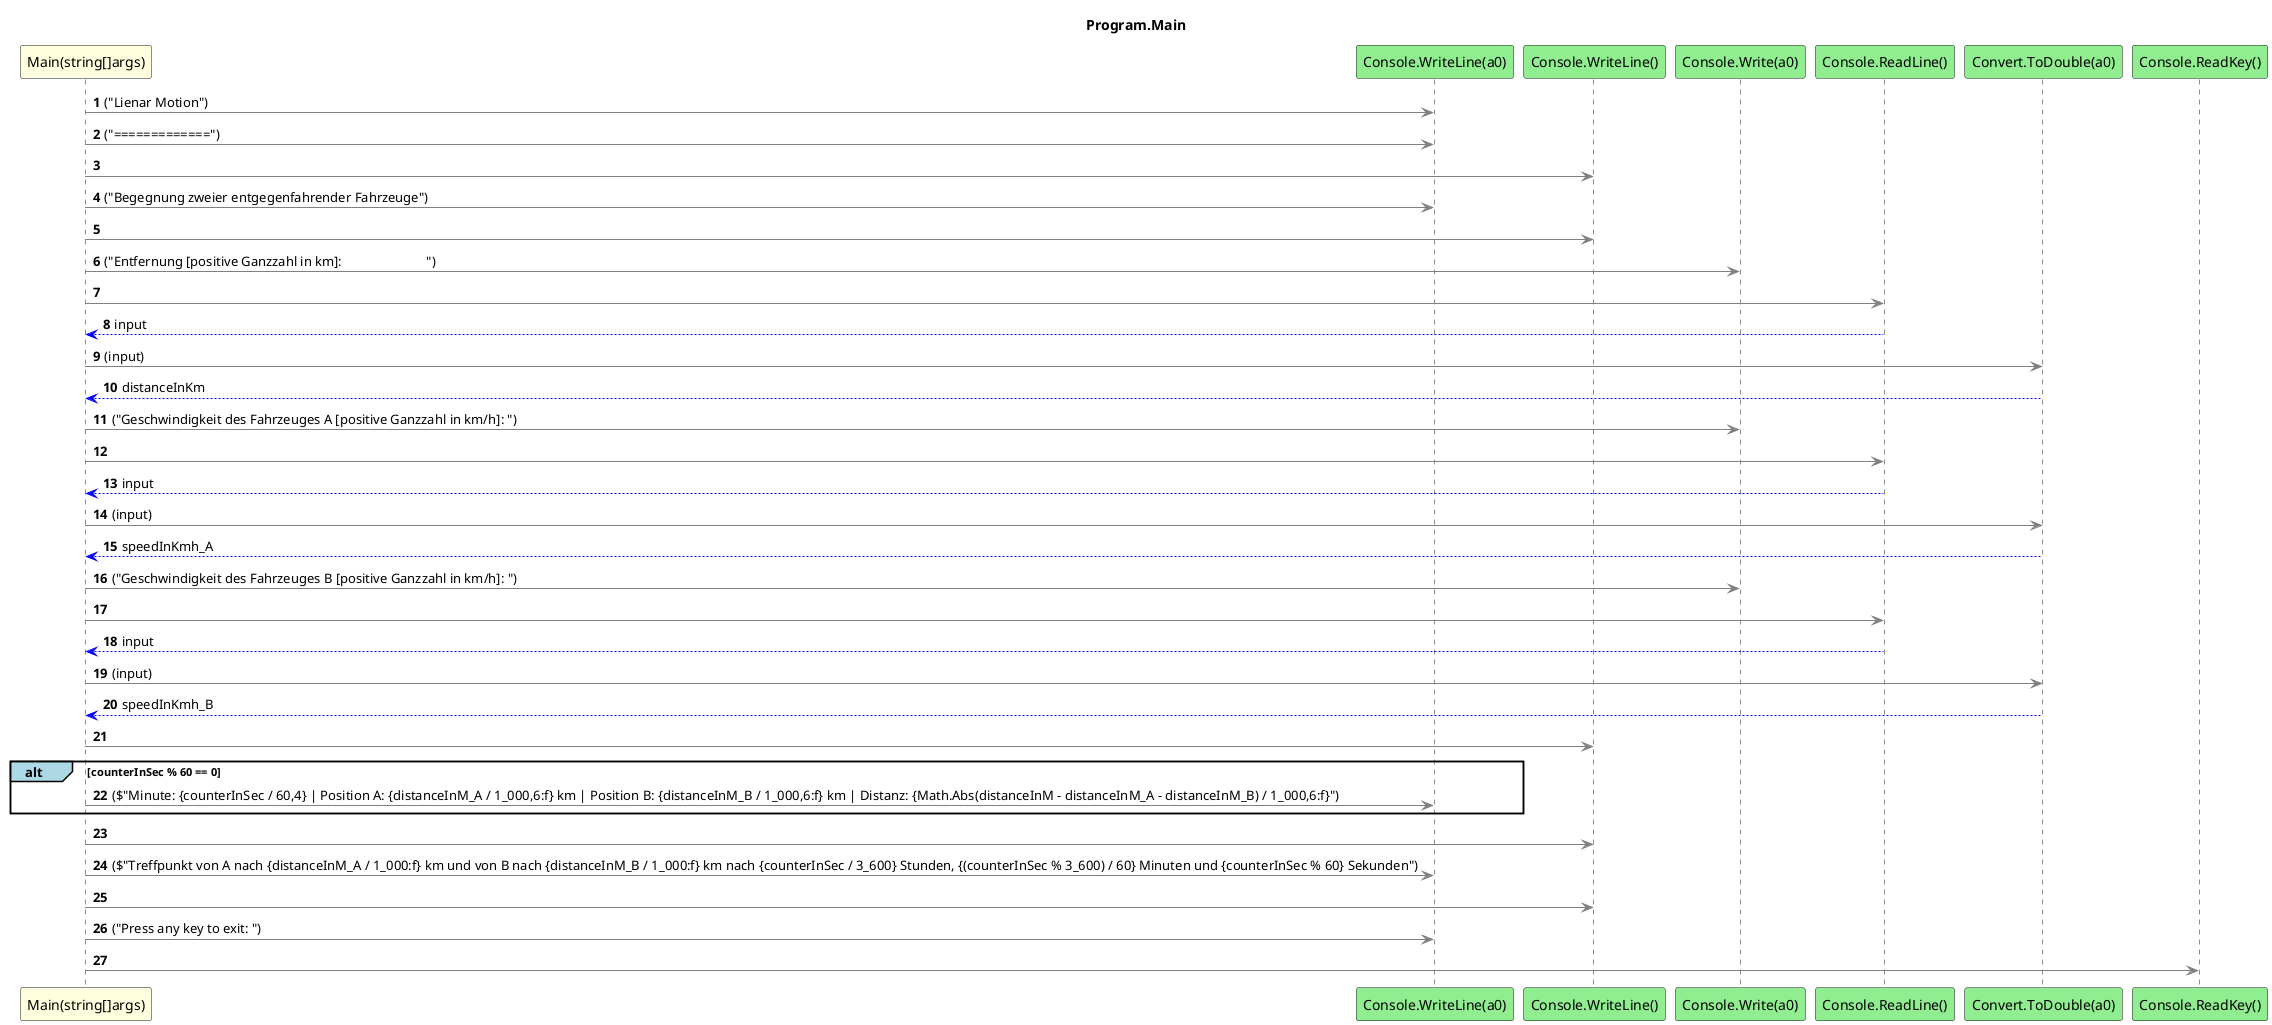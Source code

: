 @startuml Program.Main
title Program.Main
participant "Main(string[]args)" as Main_p0 #LightYellow
participant "Console.WriteLine(a0)" as Console_WriteLine_a0 #LightGreen
participant "Console.WriteLine()" as Console_WriteLine #LightGreen
participant "Console.Write(a0)" as Console_Write_a0 #LightGreen
participant "Console.ReadLine()" as Console_ReadLine #LightGreen
participant "Convert.ToDouble(a0)" as Convert_ToDouble_a0 #LightGreen
participant "Console.ReadKey()" as Console_ReadKey #LightGreen
autonumber
Main_p0 -[#grey]> Console_WriteLine_a0 : ("Lienar Motion")
Main_p0 -[#grey]> Console_WriteLine_a0 : ("=============")
Main_p0 -[#grey]> Console_WriteLine
Main_p0 -[#grey]> Console_WriteLine_a0 : ("Begegnung zweier entgegenfahrender Fahrzeuge")
Main_p0 -[#grey]> Console_WriteLine
Main_p0 -[#grey]> Console_Write_a0 : ("Entfernung [positive Ganzzahl in km]:                         ")
Main_p0 -[#grey]> Console_ReadLine
Console_ReadLine -[#blue]-> Main_p0 : input
Main_p0 -[#grey]> Convert_ToDouble_a0 : (input)
Convert_ToDouble_a0 -[#blue]-> Main_p0 : distanceInKm
Main_p0 -[#grey]> Console_Write_a0 : ("Geschwindigkeit des Fahrzeuges A [positive Ganzzahl in km/h]: ")
Main_p0 -[#grey]> Console_ReadLine
Console_ReadLine -[#blue]-> Main_p0 : input
Main_p0 -[#grey]> Convert_ToDouble_a0 : (input)
Convert_ToDouble_a0 -[#blue]-> Main_p0 : speedInKmh_A
Main_p0 -[#grey]> Console_Write_a0 : ("Geschwindigkeit des Fahrzeuges B [positive Ganzzahl in km/h]: ")
Main_p0 -[#grey]> Console_ReadLine
Console_ReadLine -[#blue]-> Main_p0 : input
Main_p0 -[#grey]> Convert_ToDouble_a0 : (input)
Convert_ToDouble_a0 -[#blue]-> Main_p0 : speedInKmh_B
Main_p0 -[#grey]> Console_WriteLine
alt#LightBlue counterInSec % 60 == 0
    Main_p0 -[#grey]> Console_WriteLine_a0 : ($"Minute: {counterInSec / 60,4} | Position A: {distanceInM_A / 1_000,6:f} km | Position B: {distanceInM_B / 1_000,6:f} km | Distanz: {Math.Abs(distanceInM - distanceInM_A - distanceInM_B) / 1_000,6:f}")
end
Main_p0 -[#grey]> Console_WriteLine
Main_p0 -[#grey]> Console_WriteLine_a0 : ($"Treffpunkt von A nach {distanceInM_A / 1_000:f} km und von B nach {distanceInM_B / 1_000:f} km nach {counterInSec / 3_600} Stunden, {(counterInSec % 3_600) / 60} Minuten und {counterInSec % 60} Sekunden")
Main_p0 -[#grey]> Console_WriteLine
Main_p0 -[#grey]> Console_WriteLine_a0 : ("Press any key to exit: ")
Main_p0 -[#grey]> Console_ReadKey
@enduml
